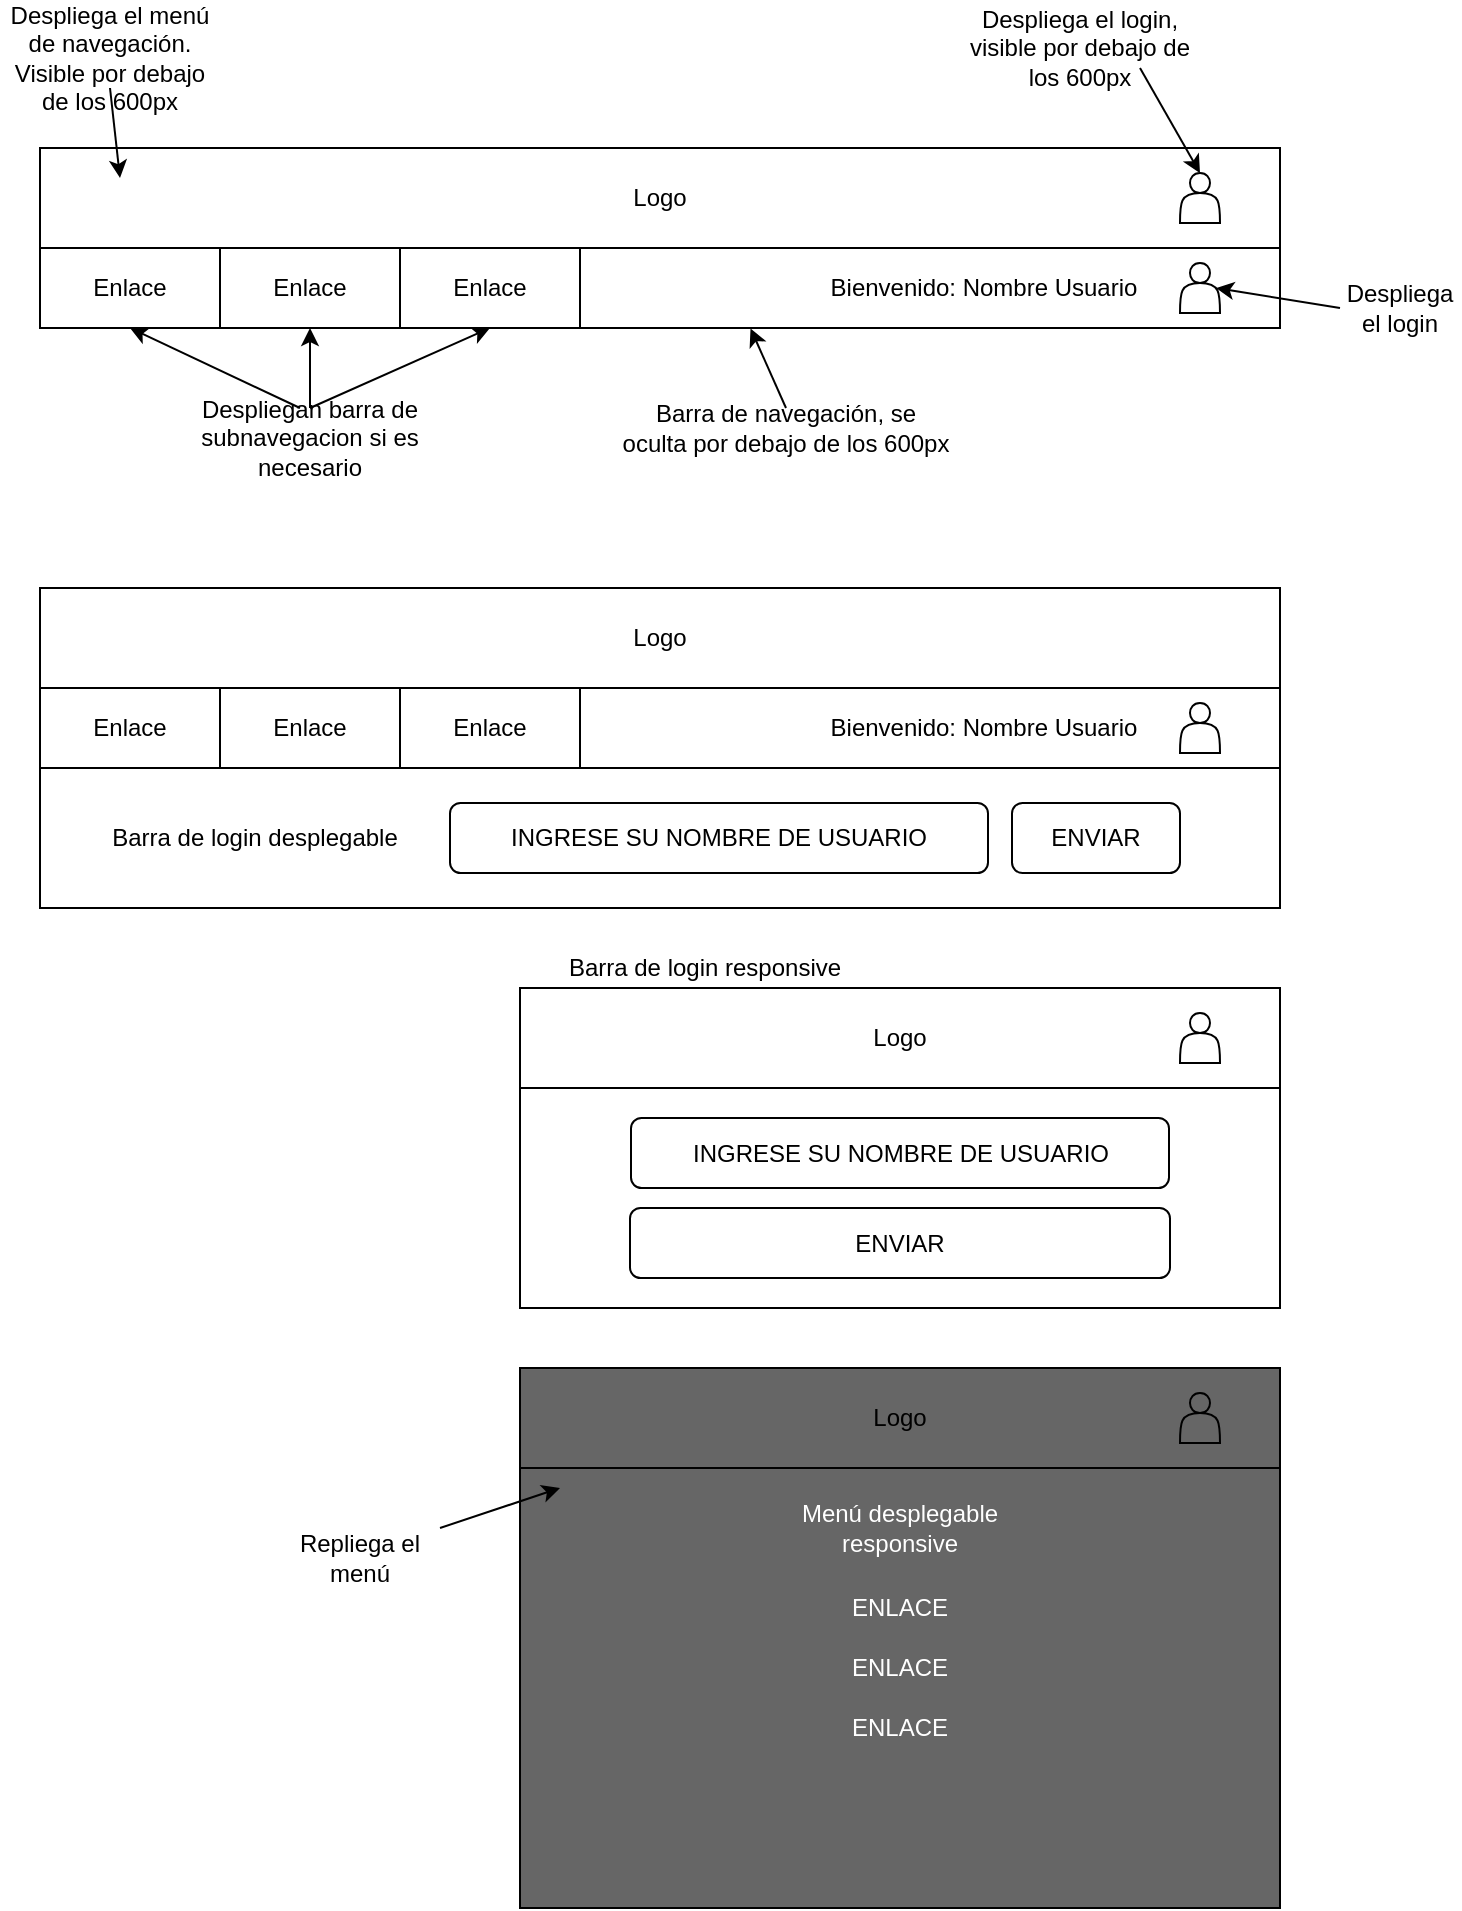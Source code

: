 <mxfile version="14.2.7" type="device"><diagram id="qs3lnQTujGPfEpTyHYdv" name="Page-1"><mxGraphModel dx="1038" dy="548" grid="1" gridSize="10" guides="1" tooltips="1" connect="1" arrows="1" fold="1" page="1" pageScale="1" pageWidth="827" pageHeight="1169" math="0" shadow="0"><root><mxCell id="0"/><mxCell id="1" parent="0"/><mxCell id="LV3kBwlsF_2qQzWaR9W9-1" value="" style="rounded=0;whiteSpace=wrap;html=1;" vertex="1" parent="1"><mxGeometry x="90" y="100" width="620" height="90" as="geometry"/></mxCell><mxCell id="LV3kBwlsF_2qQzWaR9W9-2" value="" style="rounded=0;whiteSpace=wrap;html=1;" vertex="1" parent="1"><mxGeometry x="90" y="100" width="620" height="50" as="geometry"/></mxCell><mxCell id="LV3kBwlsF_2qQzWaR9W9-3" value="Logo" style="text;html=1;strokeColor=none;fillColor=none;align=center;verticalAlign=middle;whiteSpace=wrap;rounded=0;" vertex="1" parent="1"><mxGeometry x="380" y="115" width="40" height="20" as="geometry"/></mxCell><mxCell id="LV3kBwlsF_2qQzWaR9W9-4" value="" style="shape=image;html=1;verticalAlign=top;verticalLabelPosition=bottom;labelBackgroundColor=#ffffff;imageAspect=0;aspect=fixed;image=https://cdn4.iconfinder.com/data/icons/multimedia-75/512/multimedia-24-128.png" vertex="1" parent="1"><mxGeometry x="120" y="115" width="20" height="20" as="geometry"/></mxCell><mxCell id="LV3kBwlsF_2qQzWaR9W9-5" value="Despliega el menú de navegación. Visible por debajo de los 600px" style="text;html=1;strokeColor=none;fillColor=none;align=center;verticalAlign=middle;whiteSpace=wrap;rounded=0;" vertex="1" parent="1"><mxGeometry x="70" y="40" width="110" height="30" as="geometry"/></mxCell><mxCell id="LV3kBwlsF_2qQzWaR9W9-6" value="" style="endArrow=classic;html=1;exitX=0.5;exitY=1;exitDx=0;exitDy=0;entryX=0.5;entryY=0;entryDx=0;entryDy=0;" edge="1" parent="1" source="LV3kBwlsF_2qQzWaR9W9-5" target="LV3kBwlsF_2qQzWaR9W9-4"><mxGeometry width="50" height="50" relative="1" as="geometry"><mxPoint x="390" y="280" as="sourcePoint"/><mxPoint x="440" y="230" as="targetPoint"/></mxGeometry></mxCell><mxCell id="LV3kBwlsF_2qQzWaR9W9-7" value="" style="shape=actor;whiteSpace=wrap;html=1;" vertex="1" parent="1"><mxGeometry x="660" y="112.5" width="20" height="25" as="geometry"/></mxCell><mxCell id="LV3kBwlsF_2qQzWaR9W9-9" value="Despliega el login, visible por debajo de los 600px" style="text;html=1;strokeColor=none;fillColor=none;align=center;verticalAlign=middle;whiteSpace=wrap;rounded=0;" vertex="1" parent="1"><mxGeometry x="550" y="40" width="120" height="20" as="geometry"/></mxCell><mxCell id="LV3kBwlsF_2qQzWaR9W9-10" value="" style="endArrow=classic;html=1;exitX=0.75;exitY=1;exitDx=0;exitDy=0;entryX=0.5;entryY=0;entryDx=0;entryDy=0;" edge="1" parent="1" source="LV3kBwlsF_2qQzWaR9W9-9" target="LV3kBwlsF_2qQzWaR9W9-7"><mxGeometry width="50" height="50" relative="1" as="geometry"><mxPoint x="390" y="210" as="sourcePoint"/><mxPoint x="440" y="160" as="targetPoint"/></mxGeometry></mxCell><mxCell id="LV3kBwlsF_2qQzWaR9W9-11" value="" style="rounded=0;whiteSpace=wrap;html=1;" vertex="1" parent="1"><mxGeometry x="90" y="150" width="620" height="40" as="geometry"/></mxCell><mxCell id="LV3kBwlsF_2qQzWaR9W9-12" value="" style="rounded=0;whiteSpace=wrap;html=1;" vertex="1" parent="1"><mxGeometry x="90" y="150" width="90" height="40" as="geometry"/></mxCell><mxCell id="LV3kBwlsF_2qQzWaR9W9-14" value="" style="rounded=0;whiteSpace=wrap;html=1;" vertex="1" parent="1"><mxGeometry x="180" y="150" width="90" height="40" as="geometry"/></mxCell><mxCell id="LV3kBwlsF_2qQzWaR9W9-15" value="" style="rounded=0;whiteSpace=wrap;html=1;" vertex="1" parent="1"><mxGeometry x="270" y="150" width="90" height="40" as="geometry"/></mxCell><mxCell id="LV3kBwlsF_2qQzWaR9W9-16" value="Barra de navegación, se oculta por debajo de los 600px" style="text;html=1;strokeColor=none;fillColor=none;align=center;verticalAlign=middle;whiteSpace=wrap;rounded=0;" vertex="1" parent="1"><mxGeometry x="380" y="230" width="166" height="20" as="geometry"/></mxCell><mxCell id="LV3kBwlsF_2qQzWaR9W9-18" value="Enlace" style="text;html=1;strokeColor=none;fillColor=none;align=center;verticalAlign=middle;whiteSpace=wrap;rounded=0;" vertex="1" parent="1"><mxGeometry x="115" y="160" width="40" height="20" as="geometry"/></mxCell><mxCell id="LV3kBwlsF_2qQzWaR9W9-19" value="Enlace" style="text;html=1;strokeColor=none;fillColor=none;align=center;verticalAlign=middle;whiteSpace=wrap;rounded=0;" vertex="1" parent="1"><mxGeometry x="205" y="160" width="40" height="20" as="geometry"/></mxCell><mxCell id="LV3kBwlsF_2qQzWaR9W9-20" value="Enlace" style="text;html=1;strokeColor=none;fillColor=none;align=center;verticalAlign=middle;whiteSpace=wrap;rounded=0;" vertex="1" parent="1"><mxGeometry x="295" y="160" width="40" height="20" as="geometry"/></mxCell><mxCell id="LV3kBwlsF_2qQzWaR9W9-21" value="" style="shape=actor;whiteSpace=wrap;html=1;" vertex="1" parent="1"><mxGeometry x="660" y="157.5" width="20" height="25" as="geometry"/></mxCell><mxCell id="LV3kBwlsF_2qQzWaR9W9-23" value="" style="endArrow=classic;html=1;exitX=0.5;exitY=0;exitDx=0;exitDy=0;entryX=0.573;entryY=1.005;entryDx=0;entryDy=0;entryPerimeter=0;" edge="1" parent="1" source="LV3kBwlsF_2qQzWaR9W9-16" target="LV3kBwlsF_2qQzWaR9W9-11"><mxGeometry width="50" height="50" relative="1" as="geometry"><mxPoint x="390" y="160" as="sourcePoint"/><mxPoint x="440" y="110" as="targetPoint"/></mxGeometry></mxCell><mxCell id="LV3kBwlsF_2qQzWaR9W9-24" value="Bienvenido: Nombre Usuario" style="text;html=1;strokeColor=none;fillColor=none;align=center;verticalAlign=middle;whiteSpace=wrap;rounded=0;" vertex="1" parent="1"><mxGeometry x="480" y="160" width="164" height="20" as="geometry"/></mxCell><mxCell id="LV3kBwlsF_2qQzWaR9W9-25" value="Despliega el login" style="text;html=1;strokeColor=none;fillColor=none;align=center;verticalAlign=middle;whiteSpace=wrap;rounded=0;" vertex="1" parent="1"><mxGeometry x="740" y="170" width="60" height="20" as="geometry"/></mxCell><mxCell id="LV3kBwlsF_2qQzWaR9W9-26" value="" style="endArrow=classic;html=1;exitX=0;exitY=0.5;exitDx=0;exitDy=0;entryX=0.9;entryY=0.5;entryDx=0;entryDy=0;entryPerimeter=0;" edge="1" parent="1" source="LV3kBwlsF_2qQzWaR9W9-25" target="LV3kBwlsF_2qQzWaR9W9-21"><mxGeometry width="50" height="50" relative="1" as="geometry"><mxPoint x="390" y="130" as="sourcePoint"/><mxPoint x="440" y="80" as="targetPoint"/></mxGeometry></mxCell><mxCell id="LV3kBwlsF_2qQzWaR9W9-27" value="" style="rounded=0;whiteSpace=wrap;html=1;" vertex="1" parent="1"><mxGeometry x="90" y="320" width="620" height="90" as="geometry"/></mxCell><mxCell id="LV3kBwlsF_2qQzWaR9W9-28" value="" style="rounded=0;whiteSpace=wrap;html=1;" vertex="1" parent="1"><mxGeometry x="90" y="320" width="620" height="50" as="geometry"/></mxCell><mxCell id="LV3kBwlsF_2qQzWaR9W9-29" value="Logo" style="text;html=1;strokeColor=none;fillColor=none;align=center;verticalAlign=middle;whiteSpace=wrap;rounded=0;" vertex="1" parent="1"><mxGeometry x="380" y="335" width="40" height="20" as="geometry"/></mxCell><mxCell id="LV3kBwlsF_2qQzWaR9W9-36" value="" style="rounded=0;whiteSpace=wrap;html=1;" vertex="1" parent="1"><mxGeometry x="90" y="370" width="620" height="40" as="geometry"/></mxCell><mxCell id="LV3kBwlsF_2qQzWaR9W9-37" value="" style="rounded=0;whiteSpace=wrap;html=1;" vertex="1" parent="1"><mxGeometry x="90" y="370" width="90" height="40" as="geometry"/></mxCell><mxCell id="LV3kBwlsF_2qQzWaR9W9-38" value="" style="rounded=0;whiteSpace=wrap;html=1;" vertex="1" parent="1"><mxGeometry x="180" y="370" width="90" height="40" as="geometry"/></mxCell><mxCell id="LV3kBwlsF_2qQzWaR9W9-39" value="" style="rounded=0;whiteSpace=wrap;html=1;" vertex="1" parent="1"><mxGeometry x="270" y="370" width="90" height="40" as="geometry"/></mxCell><mxCell id="LV3kBwlsF_2qQzWaR9W9-41" value="Enlace" style="text;html=1;strokeColor=none;fillColor=none;align=center;verticalAlign=middle;whiteSpace=wrap;rounded=0;" vertex="1" parent="1"><mxGeometry x="115" y="380" width="40" height="20" as="geometry"/></mxCell><mxCell id="LV3kBwlsF_2qQzWaR9W9-42" value="Enlace" style="text;html=1;strokeColor=none;fillColor=none;align=center;verticalAlign=middle;whiteSpace=wrap;rounded=0;" vertex="1" parent="1"><mxGeometry x="205" y="380" width="40" height="20" as="geometry"/></mxCell><mxCell id="LV3kBwlsF_2qQzWaR9W9-43" value="Enlace" style="text;html=1;strokeColor=none;fillColor=none;align=center;verticalAlign=middle;whiteSpace=wrap;rounded=0;" vertex="1" parent="1"><mxGeometry x="295" y="380" width="40" height="20" as="geometry"/></mxCell><mxCell id="LV3kBwlsF_2qQzWaR9W9-44" value="" style="shape=actor;whiteSpace=wrap;html=1;" vertex="1" parent="1"><mxGeometry x="660" y="377.5" width="20" height="25" as="geometry"/></mxCell><mxCell id="LV3kBwlsF_2qQzWaR9W9-46" value="Bienvenido: Nombre Usuario" style="text;html=1;strokeColor=none;fillColor=none;align=center;verticalAlign=middle;whiteSpace=wrap;rounded=0;" vertex="1" parent="1"><mxGeometry x="480" y="380" width="164" height="20" as="geometry"/></mxCell><mxCell id="LV3kBwlsF_2qQzWaR9W9-49" value="" style="rounded=0;whiteSpace=wrap;html=1;" vertex="1" parent="1"><mxGeometry x="90" y="410" width="620" height="70" as="geometry"/></mxCell><mxCell id="LV3kBwlsF_2qQzWaR9W9-50" value="INGRESE SU NOMBRE DE USUARIO" style="rounded=1;whiteSpace=wrap;html=1;" vertex="1" parent="1"><mxGeometry x="295" y="427.5" width="269" height="35" as="geometry"/></mxCell><mxCell id="LV3kBwlsF_2qQzWaR9W9-51" value="ENVIAR" style="rounded=1;whiteSpace=wrap;html=1;" vertex="1" parent="1"><mxGeometry x="576" y="427.5" width="84" height="35" as="geometry"/></mxCell><mxCell id="LV3kBwlsF_2qQzWaR9W9-52" value="Barra de login desplegable" style="text;html=1;strokeColor=none;fillColor=none;align=center;verticalAlign=middle;whiteSpace=wrap;rounded=0;" vertex="1" parent="1"><mxGeometry x="115" y="435" width="165" height="20" as="geometry"/></mxCell><mxCell id="LV3kBwlsF_2qQzWaR9W9-54" value="" style="rounded=0;whiteSpace=wrap;html=1;" vertex="1" parent="1"><mxGeometry x="330" y="520" width="380" height="50" as="geometry"/></mxCell><mxCell id="LV3kBwlsF_2qQzWaR9W9-55" value="Logo" style="text;html=1;strokeColor=none;fillColor=none;align=center;verticalAlign=middle;whiteSpace=wrap;rounded=0;" vertex="1" parent="1"><mxGeometry x="500" y="535" width="40" height="20" as="geometry"/></mxCell><mxCell id="LV3kBwlsF_2qQzWaR9W9-56" value="" style="shape=image;html=1;verticalAlign=top;verticalLabelPosition=bottom;labelBackgroundColor=#ffffff;imageAspect=0;aspect=fixed;image=https://cdn4.iconfinder.com/data/icons/multimedia-75/512/multimedia-24-128.png" vertex="1" parent="1"><mxGeometry x="355.5" y="535" width="20" height="20" as="geometry"/></mxCell><mxCell id="LV3kBwlsF_2qQzWaR9W9-59" value="" style="shape=actor;whiteSpace=wrap;html=1;" vertex="1" parent="1"><mxGeometry x="660" y="532.5" width="20" height="25" as="geometry"/></mxCell><mxCell id="LV3kBwlsF_2qQzWaR9W9-75" value="" style="rounded=0;whiteSpace=wrap;html=1;" vertex="1" parent="1"><mxGeometry x="330" y="570" width="380" height="110" as="geometry"/></mxCell><mxCell id="LV3kBwlsF_2qQzWaR9W9-77" value="INGRESE SU NOMBRE DE USUARIO" style="rounded=1;whiteSpace=wrap;html=1;" vertex="1" parent="1"><mxGeometry x="385.5" y="585" width="269" height="35" as="geometry"/></mxCell><mxCell id="LV3kBwlsF_2qQzWaR9W9-78" value="ENVIAR" style="rounded=1;whiteSpace=wrap;html=1;" vertex="1" parent="1"><mxGeometry x="385" y="630" width="270" height="35" as="geometry"/></mxCell><mxCell id="LV3kBwlsF_2qQzWaR9W9-79" value="Barra de login responsive" style="text;html=1;strokeColor=none;fillColor=none;align=center;verticalAlign=middle;whiteSpace=wrap;rounded=0;" vertex="1" parent="1"><mxGeometry x="340" y="500" width="165" height="20" as="geometry"/></mxCell><mxCell id="LV3kBwlsF_2qQzWaR9W9-80" value="Despliegan barra de subnavegacion si es necesario" style="text;html=1;strokeColor=none;fillColor=none;align=center;verticalAlign=middle;whiteSpace=wrap;rounded=0;" vertex="1" parent="1"><mxGeometry x="145" y="230" width="160" height="30" as="geometry"/></mxCell><mxCell id="LV3kBwlsF_2qQzWaR9W9-81" value="" style="endArrow=classic;html=1;entryX=0.5;entryY=1;entryDx=0;entryDy=0;" edge="1" parent="1" target="LV3kBwlsF_2qQzWaR9W9-15"><mxGeometry width="50" height="50" relative="1" as="geometry"><mxPoint x="225" y="230" as="sourcePoint"/><mxPoint x="440" y="270" as="targetPoint"/></mxGeometry></mxCell><mxCell id="LV3kBwlsF_2qQzWaR9W9-82" value="" style="endArrow=classic;html=1;exitX=0.5;exitY=0;exitDx=0;exitDy=0;entryX=0.5;entryY=1;entryDx=0;entryDy=0;" edge="1" parent="1" source="LV3kBwlsF_2qQzWaR9W9-80" target="LV3kBwlsF_2qQzWaR9W9-14"><mxGeometry width="50" height="50" relative="1" as="geometry"><mxPoint x="390" y="320" as="sourcePoint"/><mxPoint x="440" y="270" as="targetPoint"/></mxGeometry></mxCell><mxCell id="LV3kBwlsF_2qQzWaR9W9-83" value="" style="endArrow=classic;html=1;entryX=0.5;entryY=1;entryDx=0;entryDy=0;" edge="1" parent="1" target="LV3kBwlsF_2qQzWaR9W9-12"><mxGeometry width="50" height="50" relative="1" as="geometry"><mxPoint x="220" y="230" as="sourcePoint"/><mxPoint x="440" y="270" as="targetPoint"/></mxGeometry></mxCell><mxCell id="LV3kBwlsF_2qQzWaR9W9-84" value="" style="rounded=0;whiteSpace=wrap;html=1;" vertex="1" parent="1"><mxGeometry x="330" y="710" width="380" height="50" as="geometry"/></mxCell><mxCell id="LV3kBwlsF_2qQzWaR9W9-85" value="Logo" style="text;html=1;strokeColor=none;fillColor=none;align=center;verticalAlign=middle;whiteSpace=wrap;rounded=0;" vertex="1" parent="1"><mxGeometry x="500" y="725" width="40" height="20" as="geometry"/></mxCell><mxCell id="LV3kBwlsF_2qQzWaR9W9-86" value="" style="shape=image;html=1;verticalAlign=top;verticalLabelPosition=bottom;labelBackgroundColor=#ffffff;imageAspect=0;aspect=fixed;image=https://cdn4.iconfinder.com/data/icons/multimedia-75/512/multimedia-24-128.png" vertex="1" parent="1"><mxGeometry x="355.5" y="725" width="20" height="20" as="geometry"/></mxCell><mxCell id="LV3kBwlsF_2qQzWaR9W9-87" value="" style="shape=actor;whiteSpace=wrap;html=1;" vertex="1" parent="1"><mxGeometry x="660" y="722.5" width="20" height="25" as="geometry"/></mxCell><mxCell id="LV3kBwlsF_2qQzWaR9W9-88" value="" style="rounded=0;whiteSpace=wrap;html=1;" vertex="1" parent="1"><mxGeometry x="330" y="760" width="380" height="220" as="geometry"/></mxCell><mxCell id="LV3kBwlsF_2qQzWaR9W9-91" value="" style="rounded=0;whiteSpace=wrap;html=1;fillColor=#000000;opacity=60;" vertex="1" parent="1"><mxGeometry x="330" y="710" width="380" height="270" as="geometry"/></mxCell><mxCell id="LV3kBwlsF_2qQzWaR9W9-92" value="ENLACE" style="text;html=1;align=center;verticalAlign=middle;whiteSpace=wrap;rounded=0;opacity=60;fontColor=#FFFFFF;" vertex="1" parent="1"><mxGeometry x="495" y="820" width="50" height="20" as="geometry"/></mxCell><mxCell id="LV3kBwlsF_2qQzWaR9W9-93" value="ENLACE" style="text;html=1;align=center;verticalAlign=middle;whiteSpace=wrap;rounded=0;opacity=60;fontColor=#FFFFFF;" vertex="1" parent="1"><mxGeometry x="495" y="850" width="50" height="20" as="geometry"/></mxCell><mxCell id="LV3kBwlsF_2qQzWaR9W9-94" value="ENLACE" style="text;html=1;align=center;verticalAlign=middle;whiteSpace=wrap;rounded=0;opacity=60;fontColor=#FFFFFF;" vertex="1" parent="1"><mxGeometry x="495" y="880" width="50" height="20" as="geometry"/></mxCell><mxCell id="LV3kBwlsF_2qQzWaR9W9-95" value="Menú desplegable responsive" style="text;html=1;strokeColor=none;fillColor=none;align=center;verticalAlign=middle;whiteSpace=wrap;rounded=0;fontColor=#FFFFFF;opacity=60;" vertex="1" parent="1"><mxGeometry x="440" y="780" width="160" height="20" as="geometry"/></mxCell><mxCell id="LV3kBwlsF_2qQzWaR9W9-97" value="" style="shape=image;html=1;verticalAlign=top;verticalLabelPosition=bottom;labelBackgroundColor=#ffffff;imageAspect=0;aspect=fixed;image=https://cdn2.iconfinder.com/data/icons/arrows-and-universal-actions-icon-set/256/cancel-128.png;fillColor=#000000;gradientColor=none;opacity=60;fontColor=#FFFFFF;" vertex="1" parent="1"><mxGeometry x="370" y="742" width="38" height="38" as="geometry"/></mxCell><mxCell id="LV3kBwlsF_2qQzWaR9W9-98" value="Repliega el menú" style="text;html=1;strokeColor=none;fillColor=none;align=center;verticalAlign=middle;whiteSpace=wrap;rounded=0;opacity=60;" vertex="1" parent="1"><mxGeometry x="205" y="800" width="90" height="10" as="geometry"/></mxCell><mxCell id="LV3kBwlsF_2qQzWaR9W9-99" value="" style="endArrow=classic;html=1;fontColor=#000000;" edge="1" parent="1"><mxGeometry width="50" height="50" relative="1" as="geometry"><mxPoint x="290" y="790" as="sourcePoint"/><mxPoint x="350" y="770" as="targetPoint"/></mxGeometry></mxCell></root></mxGraphModel></diagram></mxfile>